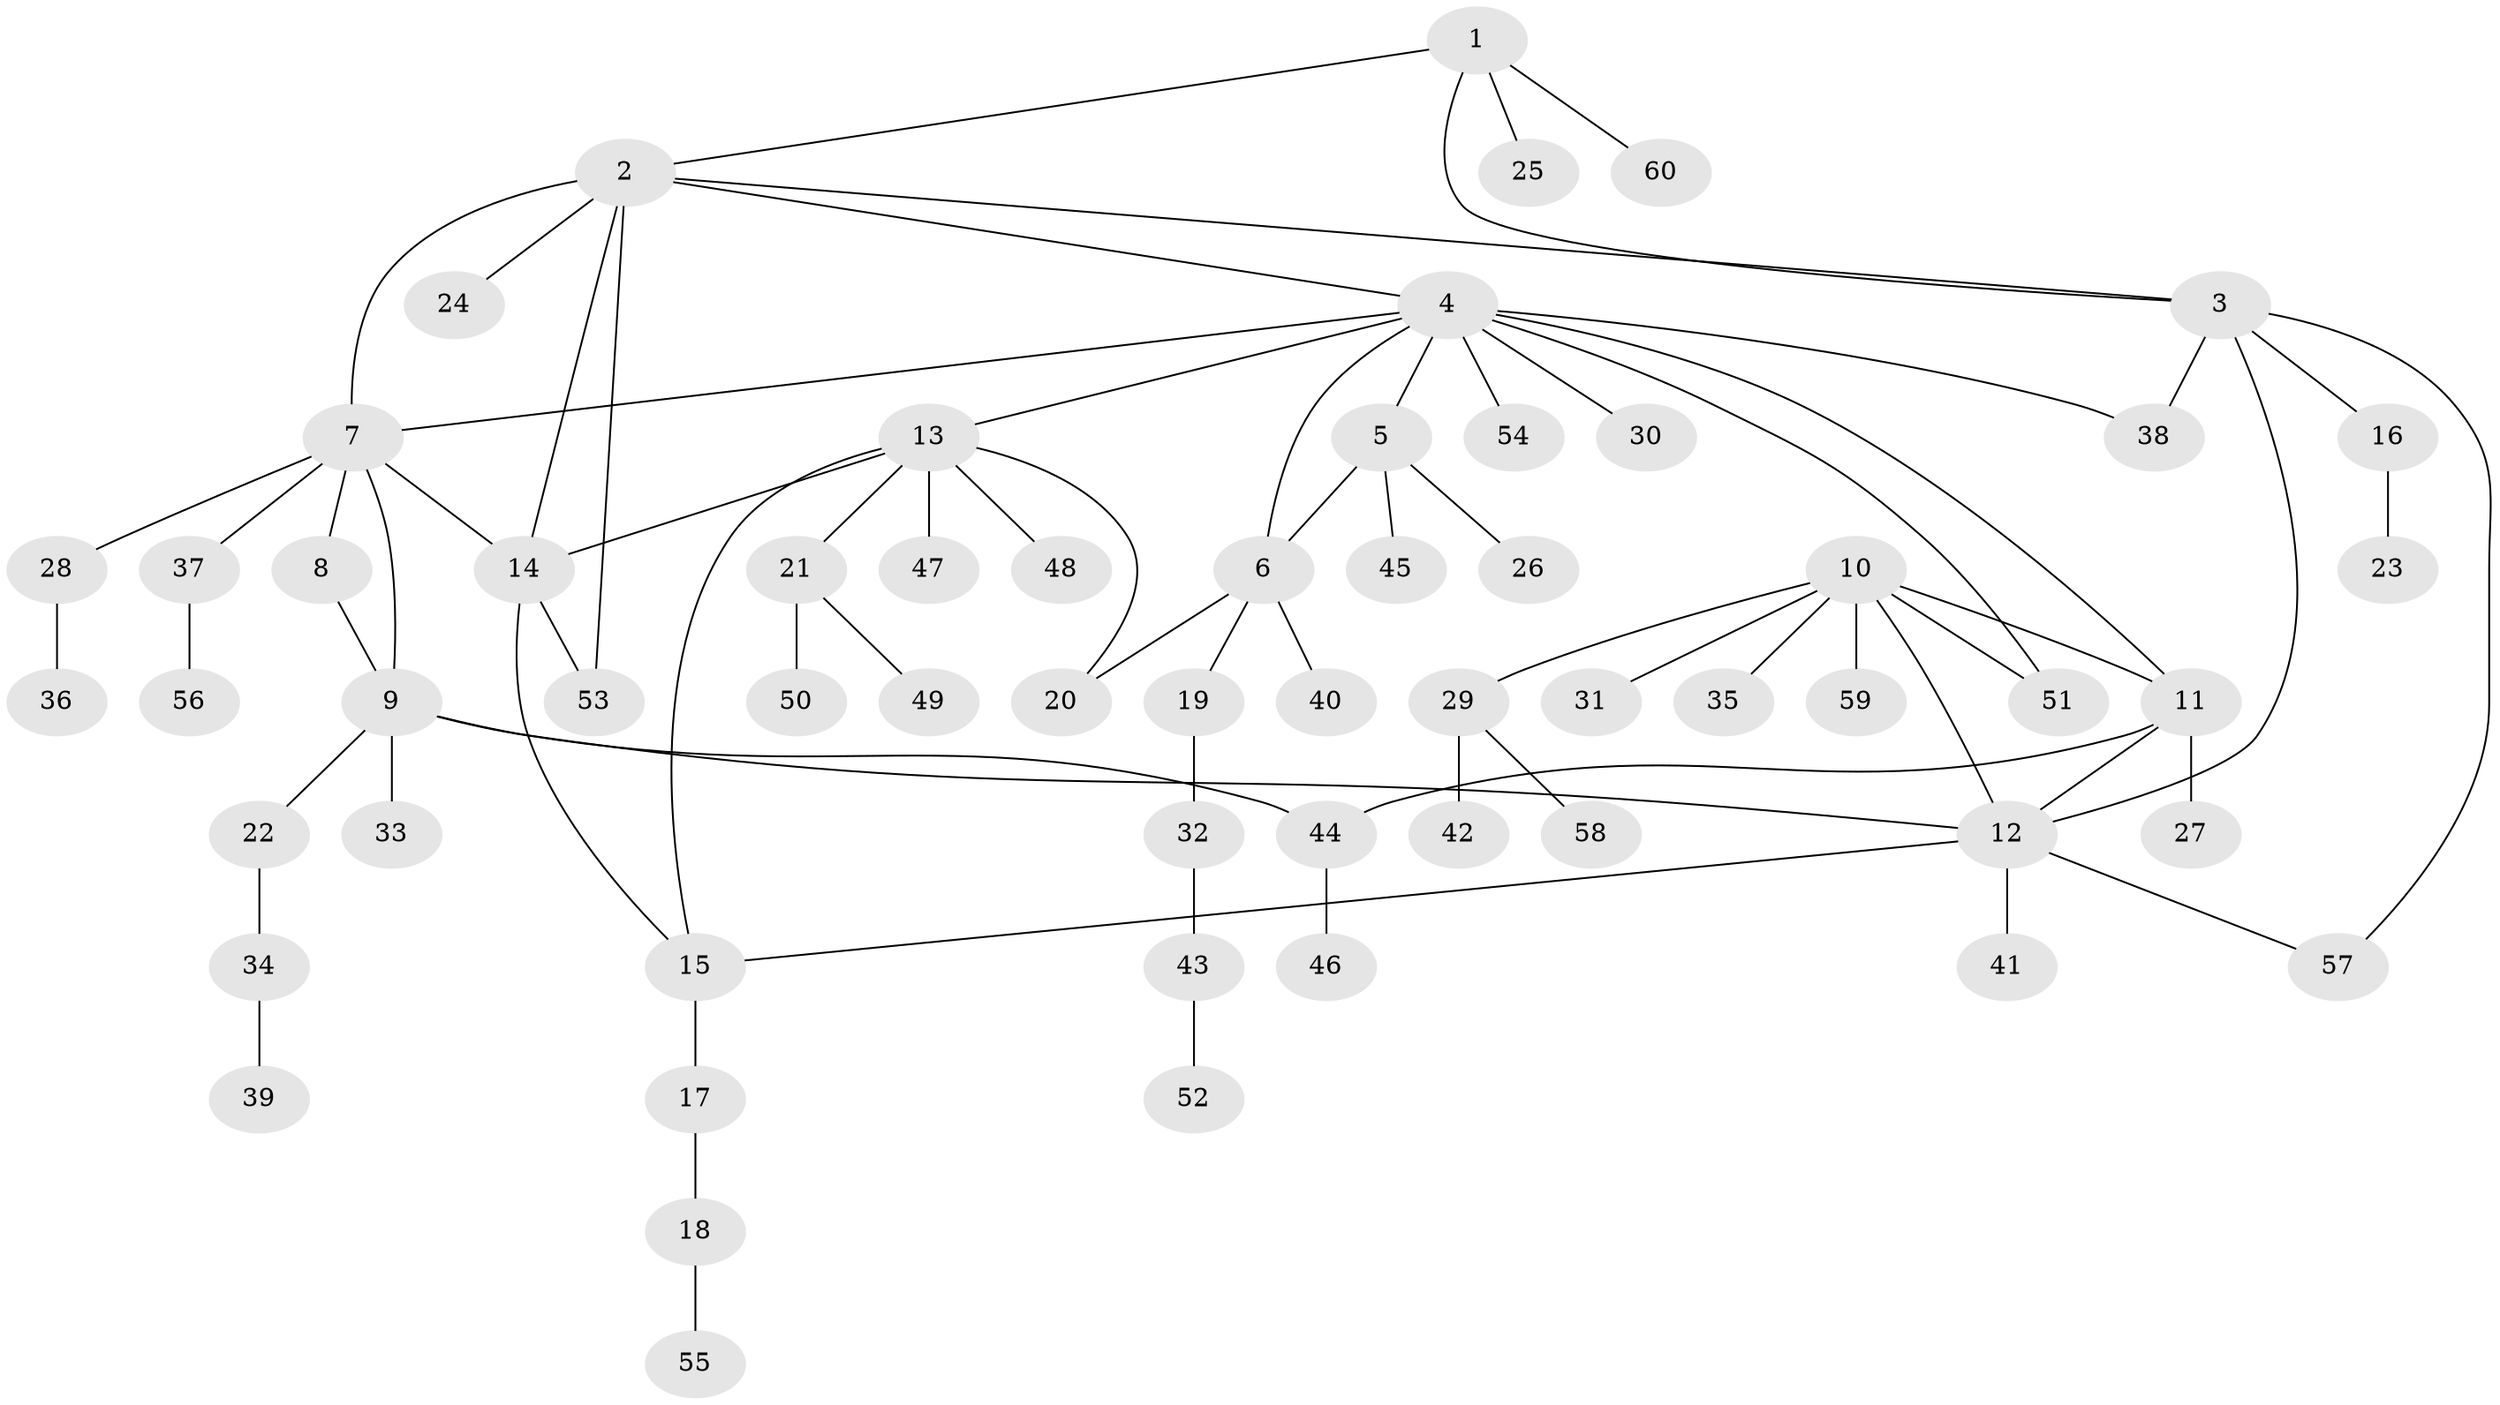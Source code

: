// coarse degree distribution, {4: 0.13333333333333333, 8: 0.1, 3: 0.06666666666666667, 2: 0.16666666666666666, 1: 0.5333333333333333}
// Generated by graph-tools (version 1.1) at 2025/19/03/04/25 18:19:48]
// undirected, 60 vertices, 76 edges
graph export_dot {
graph [start="1"]
  node [color=gray90,style=filled];
  1;
  2;
  3;
  4;
  5;
  6;
  7;
  8;
  9;
  10;
  11;
  12;
  13;
  14;
  15;
  16;
  17;
  18;
  19;
  20;
  21;
  22;
  23;
  24;
  25;
  26;
  27;
  28;
  29;
  30;
  31;
  32;
  33;
  34;
  35;
  36;
  37;
  38;
  39;
  40;
  41;
  42;
  43;
  44;
  45;
  46;
  47;
  48;
  49;
  50;
  51;
  52;
  53;
  54;
  55;
  56;
  57;
  58;
  59;
  60;
  1 -- 2;
  1 -- 3;
  1 -- 25;
  1 -- 60;
  2 -- 3;
  2 -- 4;
  2 -- 7;
  2 -- 14;
  2 -- 24;
  2 -- 53;
  3 -- 12;
  3 -- 16;
  3 -- 38;
  3 -- 57;
  4 -- 5;
  4 -- 6;
  4 -- 7;
  4 -- 11;
  4 -- 13;
  4 -- 30;
  4 -- 38;
  4 -- 51;
  4 -- 54;
  5 -- 6;
  5 -- 26;
  5 -- 45;
  6 -- 19;
  6 -- 20;
  6 -- 40;
  7 -- 8;
  7 -- 9;
  7 -- 14;
  7 -- 28;
  7 -- 37;
  8 -- 9;
  9 -- 12;
  9 -- 22;
  9 -- 33;
  9 -- 44;
  10 -- 11;
  10 -- 12;
  10 -- 29;
  10 -- 31;
  10 -- 35;
  10 -- 51;
  10 -- 59;
  11 -- 12;
  11 -- 27;
  11 -- 44;
  12 -- 15;
  12 -- 41;
  12 -- 57;
  13 -- 14;
  13 -- 15;
  13 -- 20;
  13 -- 21;
  13 -- 47;
  13 -- 48;
  14 -- 15;
  14 -- 53;
  15 -- 17;
  16 -- 23;
  17 -- 18;
  18 -- 55;
  19 -- 32;
  21 -- 49;
  21 -- 50;
  22 -- 34;
  28 -- 36;
  29 -- 42;
  29 -- 58;
  32 -- 43;
  34 -- 39;
  37 -- 56;
  43 -- 52;
  44 -- 46;
}
